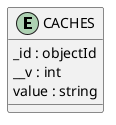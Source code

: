 @startuml CACHES_Diagram

entity "CACHES" as CACHES {
  _id : objectId
  __v : int
  value : string
}

@enduml